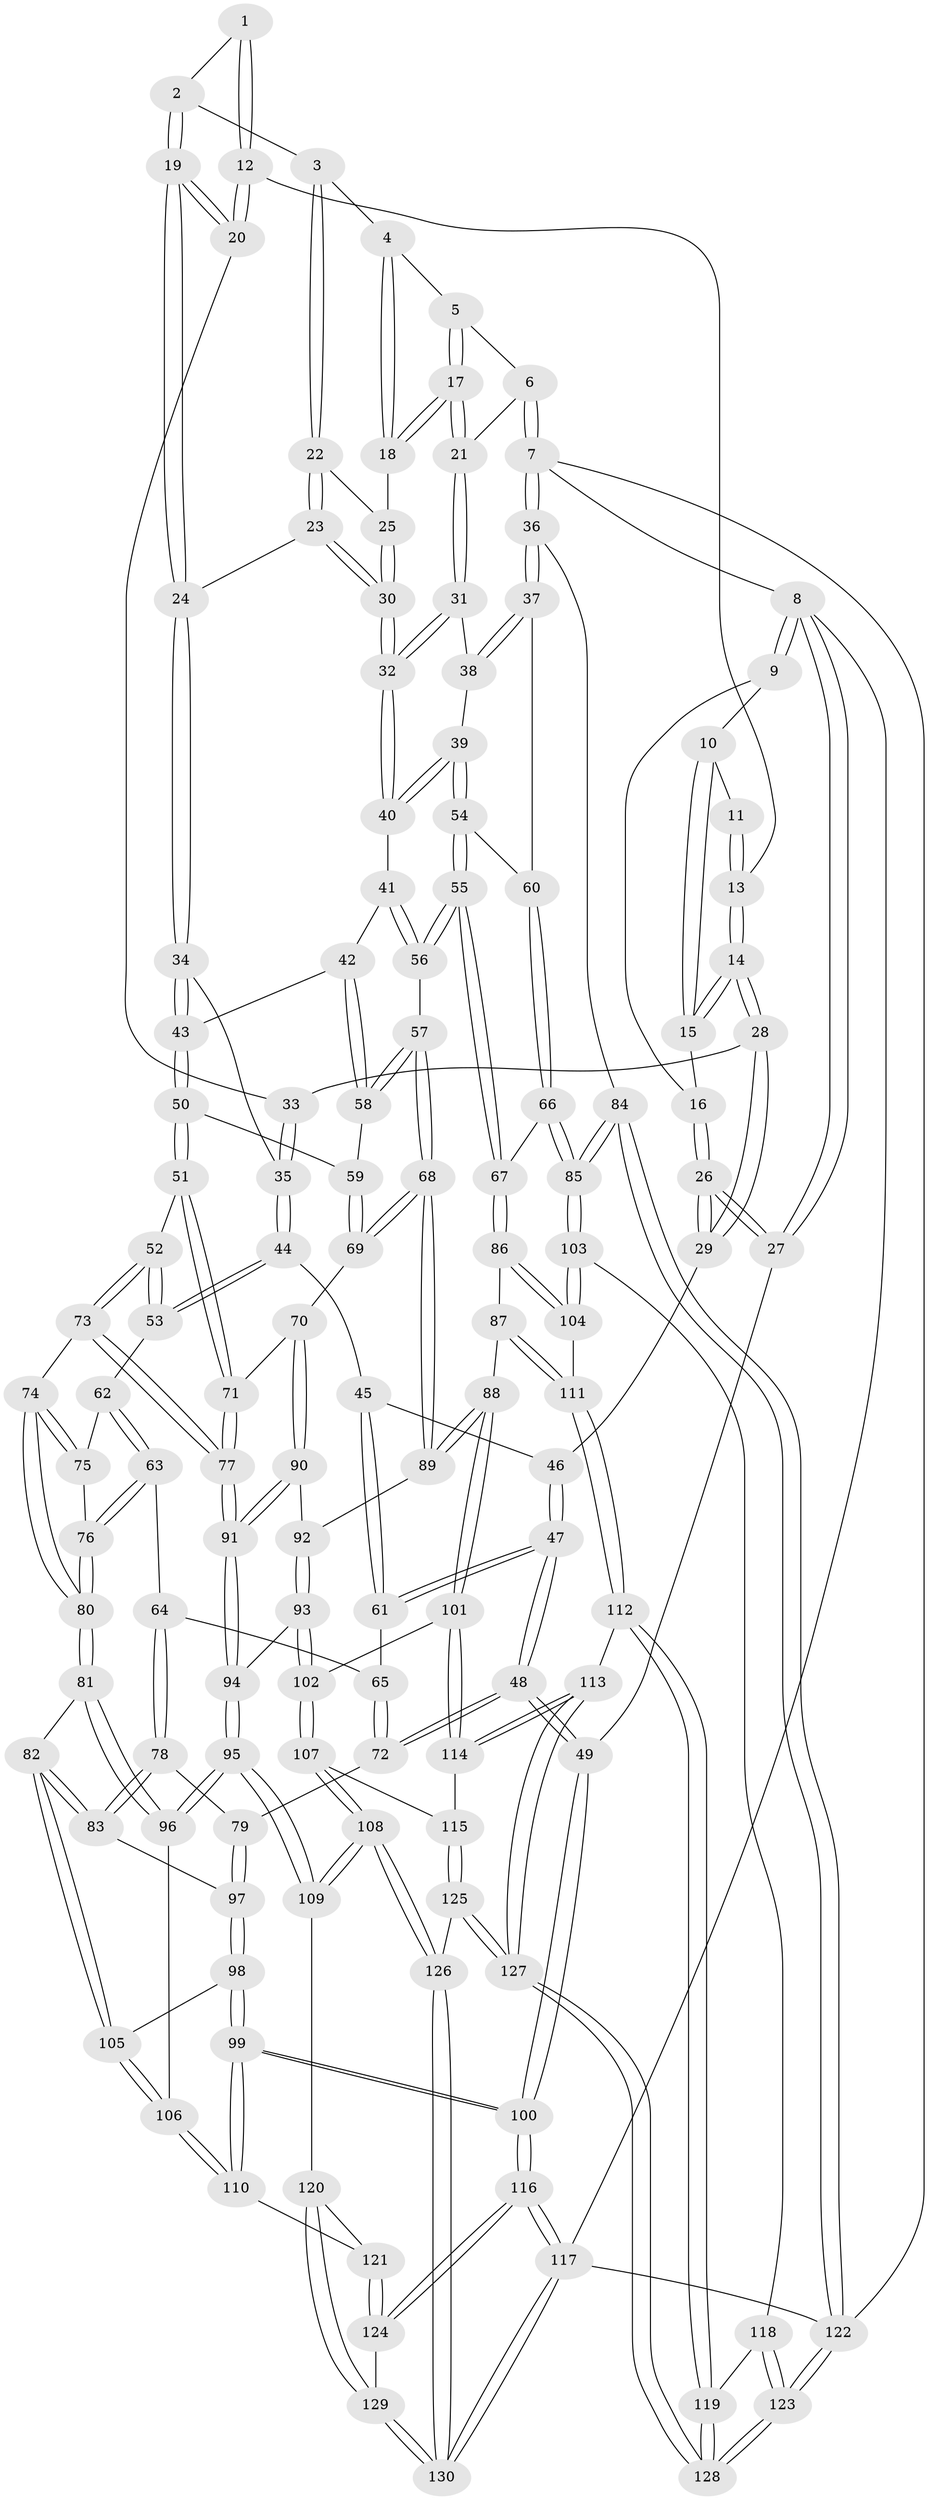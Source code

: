 // Generated by graph-tools (version 1.1) at 2025/51/03/09/25 03:51:10]
// undirected, 130 vertices, 322 edges
graph export_dot {
graph [start="1"]
  node [color=gray90,style=filled];
  1 [pos="+0.36654100443221+0"];
  2 [pos="+0.5319117243843937+0"];
  3 [pos="+0.6267166608326148+0"];
  4 [pos="+0.7954071673956444+0"];
  5 [pos="+0.9288864559270289+0"];
  6 [pos="+1+0"];
  7 [pos="+1+0"];
  8 [pos="+0+0"];
  9 [pos="+0.052422007946303674+0"];
  10 [pos="+0.06556443408284025+0"];
  11 [pos="+0.13031896450197988+0"];
  12 [pos="+0.336359786367138+0.09042113121815577"];
  13 [pos="+0.19603103875852612+0.07885381490543822"];
  14 [pos="+0.16037071276566398+0.1152520885358609"];
  15 [pos="+0.10812543812053978+0.07054083974455655"];
  16 [pos="+0.05463385923075272+0.029859876093826714"];
  17 [pos="+0.9000374183717113+0.10687693343790775"];
  18 [pos="+0.8272636223574257+0.05334080079878031"];
  19 [pos="+0.43982950950089306+0.15482120373304517"];
  20 [pos="+0.3641703248215932+0.12157835961401581"];
  21 [pos="+0.92961355736447+0.1314281663114515"];
  22 [pos="+0.6313140453112122+0"];
  23 [pos="+0.6103754681001776+0.13637042831408888"];
  24 [pos="+0.4589289326923106+0.1731970131314785"];
  25 [pos="+0.7751427098692952+0.08670699887776886"];
  26 [pos="+0+0.20595633216088388"];
  27 [pos="+0+0.21332457174938005"];
  28 [pos="+0.12122986323115457+0.19573580900552143"];
  29 [pos="+0.09779399432237523+0.2340606217082225"];
  30 [pos="+0.6904896669611855+0.19269104449562263"];
  31 [pos="+0.9413524901115211+0.15529996694242842"];
  32 [pos="+0.7013633323931918+0.21216090024531592"];
  33 [pos="+0.31607025086047413+0.1723582337936904"];
  34 [pos="+0.44588085246833103+0.27826014738349175"];
  35 [pos="+0.25562233107149834+0.26866300387294245"];
  36 [pos="+1+0.27581244037226466"];
  37 [pos="+1+0.2713000404516724"];
  38 [pos="+0.9419698446021308+0.1558215380855249"];
  39 [pos="+0.7873569875483213+0.329241991897283"];
  40 [pos="+0.7095725549889185+0.2732942761671253"];
  41 [pos="+0.6805207097056242+0.30163316348406766"];
  42 [pos="+0.593934320815992+0.34543413816529495"];
  43 [pos="+0.45050667267483435+0.30779423888994"];
  44 [pos="+0.1833564562594809+0.3108023982548773"];
  45 [pos="+0.17643684537911633+0.31032795287976805"];
  46 [pos="+0.110585494079152+0.25027052153359736"];
  47 [pos="+0.00972966846571887+0.4575978843821196"];
  48 [pos="+0+0.5080042249152484"];
  49 [pos="+0+0.526968315573247"];
  50 [pos="+0.41608791687722785+0.3857055156270962"];
  51 [pos="+0.39997356964315656+0.40605403700842124"];
  52 [pos="+0.38422127549439433+0.4135183579479836"];
  53 [pos="+0.3499981326163426+0.41780305166415826"];
  54 [pos="+0.827137704079187+0.37551565365862044"];
  55 [pos="+0.7496030133105052+0.5104386454021422"];
  56 [pos="+0.6763417126959504+0.48584290996458035"];
  57 [pos="+0.6599136065215386+0.48727931060276064"];
  58 [pos="+0.5898856881944828+0.43542188774624035"];
  59 [pos="+0.563482288335315+0.44724683321915737"];
  60 [pos="+0.8918509198486805+0.38182830060776446"];
  61 [pos="+0.1602550790429218+0.3815082000304495"];
  62 [pos="+0.3405061432909284+0.42902961236076503"];
  63 [pos="+0.21514330369763862+0.48420878050392374"];
  64 [pos="+0.1917672271477237+0.47812130277235637"];
  65 [pos="+0.16497856967531932+0.4552655842162458"];
  66 [pos="+0.9189305056985964+0.5296436577905467"];
  67 [pos="+0.7585740351826724+0.5337925952153735"];
  68 [pos="+0.6102488936670973+0.5413802272807685"];
  69 [pos="+0.5325339851161535+0.5042222786947161"];
  70 [pos="+0.5052841839605736+0.5172591899241172"];
  71 [pos="+0.4704944128736803+0.4951095637634605"];
  72 [pos="+0.06705182985848218+0.5358439598750824"];
  73 [pos="+0.38906213678607465+0.5693205267149397"];
  74 [pos="+0.3182732730142436+0.5705780941516063"];
  75 [pos="+0.33538075060097433+0.44226086817948845"];
  76 [pos="+0.2568644914136119+0.5443893314955159"];
  77 [pos="+0.40983222071223313+0.589432811135304"];
  78 [pos="+0.17851396222477103+0.591449531057705"];
  79 [pos="+0.07308733294371993+0.5430428721429932"];
  80 [pos="+0.26422835569587066+0.6046333565698139"];
  81 [pos="+0.2447007167260681+0.642183619781303"];
  82 [pos="+0.2251324983758071+0.6392197983413347"];
  83 [pos="+0.21507818839377854+0.6334488050485887"];
  84 [pos="+1+0.6780596334677469"];
  85 [pos="+1+0.6819316882903255"];
  86 [pos="+0.758002227654112+0.5891461071671662"];
  87 [pos="+0.6710876558162917+0.6936088028583015"];
  88 [pos="+0.6556921170846337+0.692651908196922"];
  89 [pos="+0.6019642934899465+0.580204841369348"];
  90 [pos="+0.5068141790343001+0.5621304019488013"];
  91 [pos="+0.4322824201307891+0.6303833348638476"];
  92 [pos="+0.5392408670279999+0.581787769084984"];
  93 [pos="+0.527696789909385+0.7015516037924598"];
  94 [pos="+0.43075696516167217+0.685729789350404"];
  95 [pos="+0.3359096890239007+0.7603326760914086"];
  96 [pos="+0.32793111968660094+0.7536212185714997"];
  97 [pos="+0.08569329303862734+0.6546544169039924"];
  98 [pos="+0.04731597497848082+0.7137408774513172"];
  99 [pos="+0+0.7671986851344957"];
  100 [pos="+0+0.7842233936118203"];
  101 [pos="+0.5972182819737493+0.7177777160157959"];
  102 [pos="+0.5676554107551635+0.7183875918606223"];
  103 [pos="+0.9817340338241953+0.70976861556461"];
  104 [pos="+0.9796259825920923+0.7091881235900045"];
  105 [pos="+0.12598286022572328+0.7357188769903112"];
  106 [pos="+0.14798062113306915+0.7710569397975112"];
  107 [pos="+0.4966239764732902+0.8543262172658004"];
  108 [pos="+0.3711242378911865+0.8820142213379839"];
  109 [pos="+0.34111875723215057+0.8425282034656382"];
  110 [pos="+0.1339048426860119+0.850006131648503"];
  111 [pos="+0.7052593785844716+0.7330130077880764"];
  112 [pos="+0.7467478331460817+0.8659140980900277"];
  113 [pos="+0.6935464804803588+0.895550666284971"];
  114 [pos="+0.6053553731310218+0.8837478063812971"];
  115 [pos="+0.587611664259561+0.891814598098984"];
  116 [pos="+0+0.9766912730208844"];
  117 [pos="+0+1"];
  118 [pos="+0.9206979234187024+0.7905555641639661"];
  119 [pos="+0.7960003176890433+0.8820014309567533"];
  120 [pos="+0.17273531705882694+0.8984172331030255"];
  121 [pos="+0.13465459655989076+0.8511472208848714"];
  122 [pos="+1+1"];
  123 [pos="+1+1"];
  124 [pos="+0+0.9440743332907194"];
  125 [pos="+0.4872963535078915+1"];
  126 [pos="+0.4195329667950379+1"];
  127 [pos="+0.6255167197812712+1"];
  128 [pos="+1+1"];
  129 [pos="+0.15446783967763383+0.9400448908095302"];
  130 [pos="+0.20203946204584525+1"];
  1 -- 2;
  1 -- 12;
  1 -- 12;
  2 -- 3;
  2 -- 19;
  2 -- 19;
  3 -- 4;
  3 -- 22;
  3 -- 22;
  4 -- 5;
  4 -- 18;
  4 -- 18;
  5 -- 6;
  5 -- 17;
  5 -- 17;
  6 -- 7;
  6 -- 7;
  6 -- 21;
  7 -- 8;
  7 -- 36;
  7 -- 36;
  7 -- 122;
  8 -- 9;
  8 -- 9;
  8 -- 27;
  8 -- 27;
  8 -- 117;
  9 -- 10;
  9 -- 16;
  10 -- 11;
  10 -- 15;
  10 -- 15;
  11 -- 13;
  11 -- 13;
  12 -- 13;
  12 -- 20;
  12 -- 20;
  13 -- 14;
  13 -- 14;
  14 -- 15;
  14 -- 15;
  14 -- 28;
  14 -- 28;
  15 -- 16;
  16 -- 26;
  16 -- 26;
  17 -- 18;
  17 -- 18;
  17 -- 21;
  17 -- 21;
  18 -- 25;
  19 -- 20;
  19 -- 20;
  19 -- 24;
  19 -- 24;
  20 -- 33;
  21 -- 31;
  21 -- 31;
  22 -- 23;
  22 -- 23;
  22 -- 25;
  23 -- 24;
  23 -- 30;
  23 -- 30;
  24 -- 34;
  24 -- 34;
  25 -- 30;
  25 -- 30;
  26 -- 27;
  26 -- 27;
  26 -- 29;
  26 -- 29;
  27 -- 49;
  28 -- 29;
  28 -- 29;
  28 -- 33;
  29 -- 46;
  30 -- 32;
  30 -- 32;
  31 -- 32;
  31 -- 32;
  31 -- 38;
  32 -- 40;
  32 -- 40;
  33 -- 35;
  33 -- 35;
  34 -- 35;
  34 -- 43;
  34 -- 43;
  35 -- 44;
  35 -- 44;
  36 -- 37;
  36 -- 37;
  36 -- 84;
  37 -- 38;
  37 -- 38;
  37 -- 60;
  38 -- 39;
  39 -- 40;
  39 -- 40;
  39 -- 54;
  39 -- 54;
  40 -- 41;
  41 -- 42;
  41 -- 56;
  41 -- 56;
  42 -- 43;
  42 -- 58;
  42 -- 58;
  43 -- 50;
  43 -- 50;
  44 -- 45;
  44 -- 53;
  44 -- 53;
  45 -- 46;
  45 -- 61;
  45 -- 61;
  46 -- 47;
  46 -- 47;
  47 -- 48;
  47 -- 48;
  47 -- 61;
  47 -- 61;
  48 -- 49;
  48 -- 49;
  48 -- 72;
  48 -- 72;
  49 -- 100;
  49 -- 100;
  50 -- 51;
  50 -- 51;
  50 -- 59;
  51 -- 52;
  51 -- 71;
  51 -- 71;
  52 -- 53;
  52 -- 53;
  52 -- 73;
  52 -- 73;
  53 -- 62;
  54 -- 55;
  54 -- 55;
  54 -- 60;
  55 -- 56;
  55 -- 56;
  55 -- 67;
  55 -- 67;
  56 -- 57;
  57 -- 58;
  57 -- 58;
  57 -- 68;
  57 -- 68;
  58 -- 59;
  59 -- 69;
  59 -- 69;
  60 -- 66;
  60 -- 66;
  61 -- 65;
  62 -- 63;
  62 -- 63;
  62 -- 75;
  63 -- 64;
  63 -- 76;
  63 -- 76;
  64 -- 65;
  64 -- 78;
  64 -- 78;
  65 -- 72;
  65 -- 72;
  66 -- 67;
  66 -- 85;
  66 -- 85;
  67 -- 86;
  67 -- 86;
  68 -- 69;
  68 -- 69;
  68 -- 89;
  68 -- 89;
  69 -- 70;
  70 -- 71;
  70 -- 90;
  70 -- 90;
  71 -- 77;
  71 -- 77;
  72 -- 79;
  73 -- 74;
  73 -- 77;
  73 -- 77;
  74 -- 75;
  74 -- 75;
  74 -- 80;
  74 -- 80;
  75 -- 76;
  76 -- 80;
  76 -- 80;
  77 -- 91;
  77 -- 91;
  78 -- 79;
  78 -- 83;
  78 -- 83;
  79 -- 97;
  79 -- 97;
  80 -- 81;
  80 -- 81;
  81 -- 82;
  81 -- 96;
  81 -- 96;
  82 -- 83;
  82 -- 83;
  82 -- 105;
  82 -- 105;
  83 -- 97;
  84 -- 85;
  84 -- 85;
  84 -- 122;
  84 -- 122;
  85 -- 103;
  85 -- 103;
  86 -- 87;
  86 -- 104;
  86 -- 104;
  87 -- 88;
  87 -- 111;
  87 -- 111;
  88 -- 89;
  88 -- 89;
  88 -- 101;
  88 -- 101;
  89 -- 92;
  90 -- 91;
  90 -- 91;
  90 -- 92;
  91 -- 94;
  91 -- 94;
  92 -- 93;
  92 -- 93;
  93 -- 94;
  93 -- 102;
  93 -- 102;
  94 -- 95;
  94 -- 95;
  95 -- 96;
  95 -- 96;
  95 -- 109;
  95 -- 109;
  96 -- 106;
  97 -- 98;
  97 -- 98;
  98 -- 99;
  98 -- 99;
  98 -- 105;
  99 -- 100;
  99 -- 100;
  99 -- 110;
  99 -- 110;
  100 -- 116;
  100 -- 116;
  101 -- 102;
  101 -- 114;
  101 -- 114;
  102 -- 107;
  102 -- 107;
  103 -- 104;
  103 -- 104;
  103 -- 118;
  104 -- 111;
  105 -- 106;
  105 -- 106;
  106 -- 110;
  106 -- 110;
  107 -- 108;
  107 -- 108;
  107 -- 115;
  108 -- 109;
  108 -- 109;
  108 -- 126;
  108 -- 126;
  109 -- 120;
  110 -- 121;
  111 -- 112;
  111 -- 112;
  112 -- 113;
  112 -- 119;
  112 -- 119;
  113 -- 114;
  113 -- 114;
  113 -- 127;
  113 -- 127;
  114 -- 115;
  115 -- 125;
  115 -- 125;
  116 -- 117;
  116 -- 117;
  116 -- 124;
  116 -- 124;
  117 -- 130;
  117 -- 130;
  117 -- 122;
  118 -- 119;
  118 -- 123;
  118 -- 123;
  119 -- 128;
  119 -- 128;
  120 -- 121;
  120 -- 129;
  120 -- 129;
  121 -- 124;
  121 -- 124;
  122 -- 123;
  122 -- 123;
  123 -- 128;
  123 -- 128;
  124 -- 129;
  125 -- 126;
  125 -- 127;
  125 -- 127;
  126 -- 130;
  126 -- 130;
  127 -- 128;
  127 -- 128;
  129 -- 130;
  129 -- 130;
}
